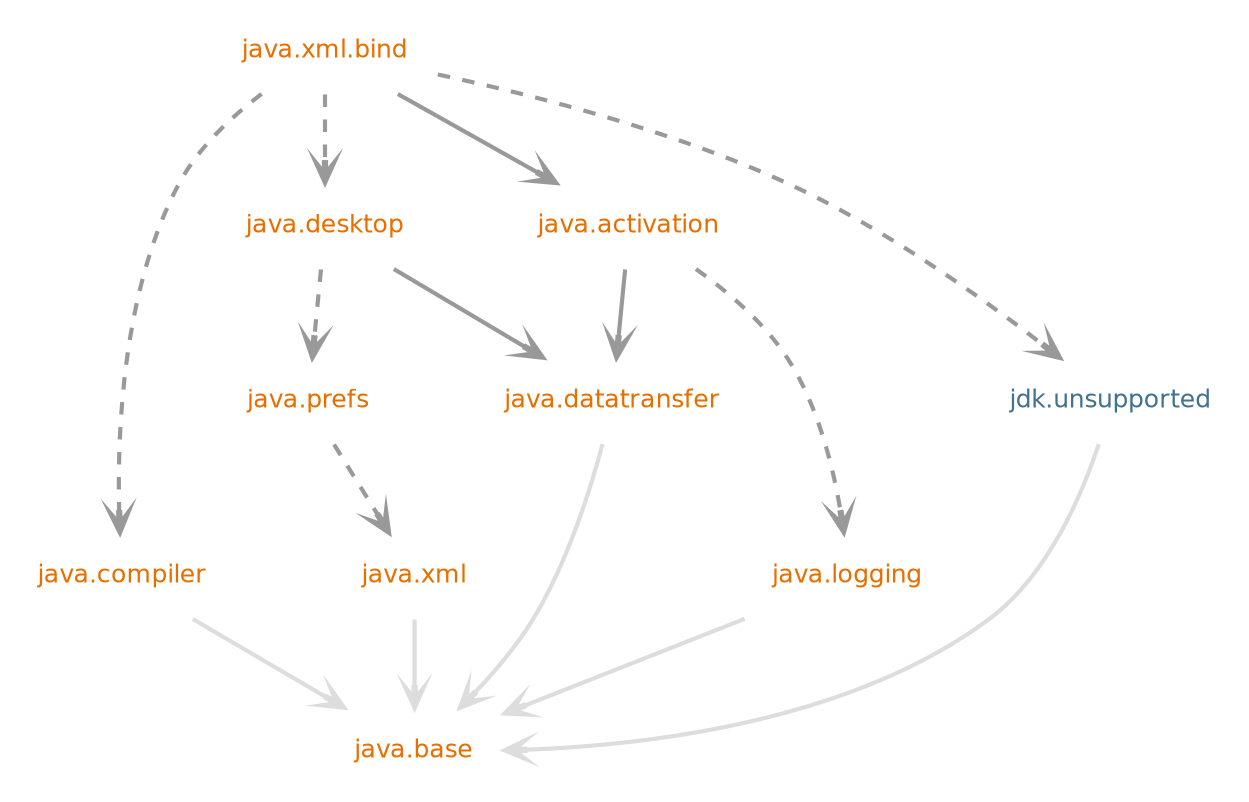 digraph "java.xml.bind" {
  nodesep=.5;
  ranksep=0.600000;
  pencolor=transparent;
  node [shape=plaintext, fontcolor="#000000", fontname="DejaVuSans", fontsize=12, margin=".2,.2"];
  edge [penwidth=2, color="#999999", arrowhead=open, arrowsize=1];
  {rank=same "java.logging","java.xml"}
  {rank=same "java.compiler"}
  {rank=same "java.desktop"}
  {rank=same "java.xml.bind"}
  subgraph se {
  "java.activation" [fontcolor="#e76f00", group=java];
  "java.base" [fontcolor="#e76f00", group=java];
  "java.compiler" [fontcolor="#e76f00", group=java];
  "java.datatransfer" [fontcolor="#e76f00", group=java];
  "java.desktop" [fontcolor="#e76f00", group=java];
  "java.logging" [fontcolor="#e76f00", group=java];
  "java.prefs" [fontcolor="#e76f00", group=java];
  "java.xml" [fontcolor="#e76f00", group=java];
  "java.xml.bind" [fontcolor="#e76f00", group=java];
  }
  subgraph jdk {
  "jdk.unsupported" [fontcolor="#437291", group=jdk];
  }
  "java.activation" -> "java.logging" [style="dashed", weight=10];
  "java.activation" -> "java.datatransfer" [weight=10];
  "java.compiler" -> "java.base" [color="#dddddd", weight=10];
  "java.datatransfer" -> "java.base" [color="#dddddd", weight=10];
  "java.desktop" -> "java.prefs" [style="dashed", weight=10];
  "java.desktop" -> "java.datatransfer" [weight=10];
  "java.logging" -> "java.base" [color="#dddddd", weight=10];
  "java.prefs" -> "java.xml" [style="dashed", weight=10];
  "java.xml" -> "java.base" [color="#dddddd", weight=10000];
  "java.xml.bind" -> "java.desktop" [style="dashed", weight=10];
  "java.xml.bind" -> "java.compiler" [style="dashed", weight=10];
  "java.xml.bind" -> "java.activation" [weight=10];
  "java.xml.bind" -> "jdk.unsupported" [style="dashed"];
  "jdk.unsupported" -> "java.base" [color="#dddddd"];
}
